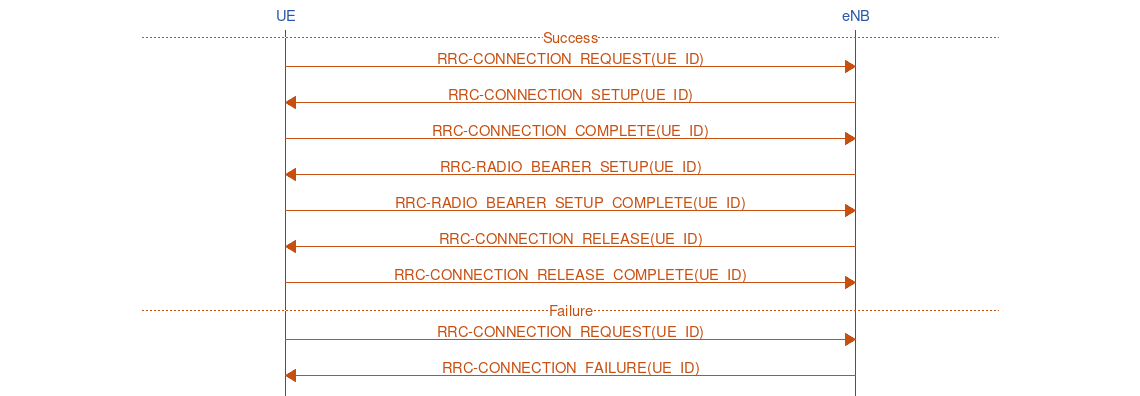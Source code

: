 # http://www.mcternan.me.uk/mscgen/
# mscgen -T eps -i openmsc.msc -o openmsc.eps
# All times given in milli seconds [ms]

msc {
	hscale = "1.9";

	# Network Elements
	UE [ textcolor="#2956A6", linecolour="#2956A6" ],	
	BS [ label = "eNB", textcolor="#2956A6", linecolour="#2956A6" ];

	# Use-Cases
	--- [ label = "Success", textcolor="#c74f10", linecolour="#c74f10" ]; # P = {0.8} 

	UE => BS [ label = "RRC-CONNECTION_REQUEST(UE_ID)", textcolor="#c74f10", linecolour="#c74f10" ]; # latencyDist = {constant} latencyValue = {0.1}
	
	BS => UE [ label = "RRC-CONNECTION_SETUP(UE_ID)", textcolor="#c74f10", linecolour="#c74f10" ]; # latencyDist = {constant} latencyValue={0.1}
	UE => BS [ label = "RRC-CONNECTION_COMPLETE(UE_ID)",textcolor="#c74f10", linecolour="#c74f10" ]; # latencyDist = {constant} latencyValue = {0.2}

	BS => UE [ label = "RRC-RADIO_BEARER_SETUP(UE_ID)",textcolor="#c74f10", linecolour="#c74f10" ]; # latencyDist = {constant} latencyValue = {0.3}
	UE => BS [ label = "RRC-RADIO_BEARER_SETUP_COMPLETE(UE_ID)", textcolor="#c74f10", linecolour="#c74f10" ]; # latencyDist = {constant} latencyValue = {0.4}

	BS => UE [ label = "RRC-CONNECTION_RELEASE(UE_ID)", textcolor="#c74f10", linecolour="#c74f10" ]; # latencyDist = {constant} latencyValue = {0.5}
	UE => BS [ label = "RRC-CONNECTION_RELEASE_COMPLETE(UE_ID)", textcolor="#c74f10", linecolour="#c74f10" ]; # latencyDist = {constant} latencyValue = {0.6}

	--- [ label = "Failure", textcolor="#c74f10", linecolour="#c74f10" ]; #P = {0.15}
	UE => BS [ label = "RRC-CONNECTION_REQUEST(UE_ID)", textcolor="#c74f10", linecolour="#c74f10" ]; # latencyDist = {exponential} latencyLambda = {4.0}
	BS => UE [ label = "RRC-CONNECTION_FAILURE(UE_ID)",textcolor="#c74f10", linecolour="#c74f10" ]; # latencyDist = {constant} latencyValue = {1.0}
}

